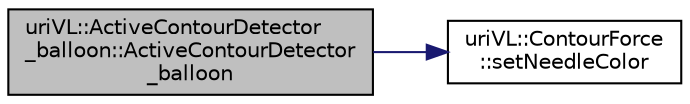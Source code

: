digraph "uriVL::ActiveContourDetector_balloon::ActiveContourDetector_balloon"
{
  edge [fontname="Helvetica",fontsize="10",labelfontname="Helvetica",labelfontsize="10"];
  node [fontname="Helvetica",fontsize="10",shape=record];
  rankdir="LR";
  Node1 [label="uriVL::ActiveContourDetector\l_balloon::ActiveContourDetector\l_balloon",height=0.2,width=0.4,color="black", fillcolor="grey75", style="filled", fontcolor="black"];
  Node1 -> Node2 [color="midnightblue",fontsize="10",style="solid",fontname="Helvetica"];
  Node2 [label="uriVL::ContourForce\l::setNeedleColor",height=0.2,width=0.4,color="black", fillcolor="white", style="filled",URL="$classuriVL_1_1ContourForce.html#afcf95742b285e06a40bfa8bc7929f903",tooltip="Assigns a rendering color to the contour force&#39;s needles (alpha is set to 1) "];
}
